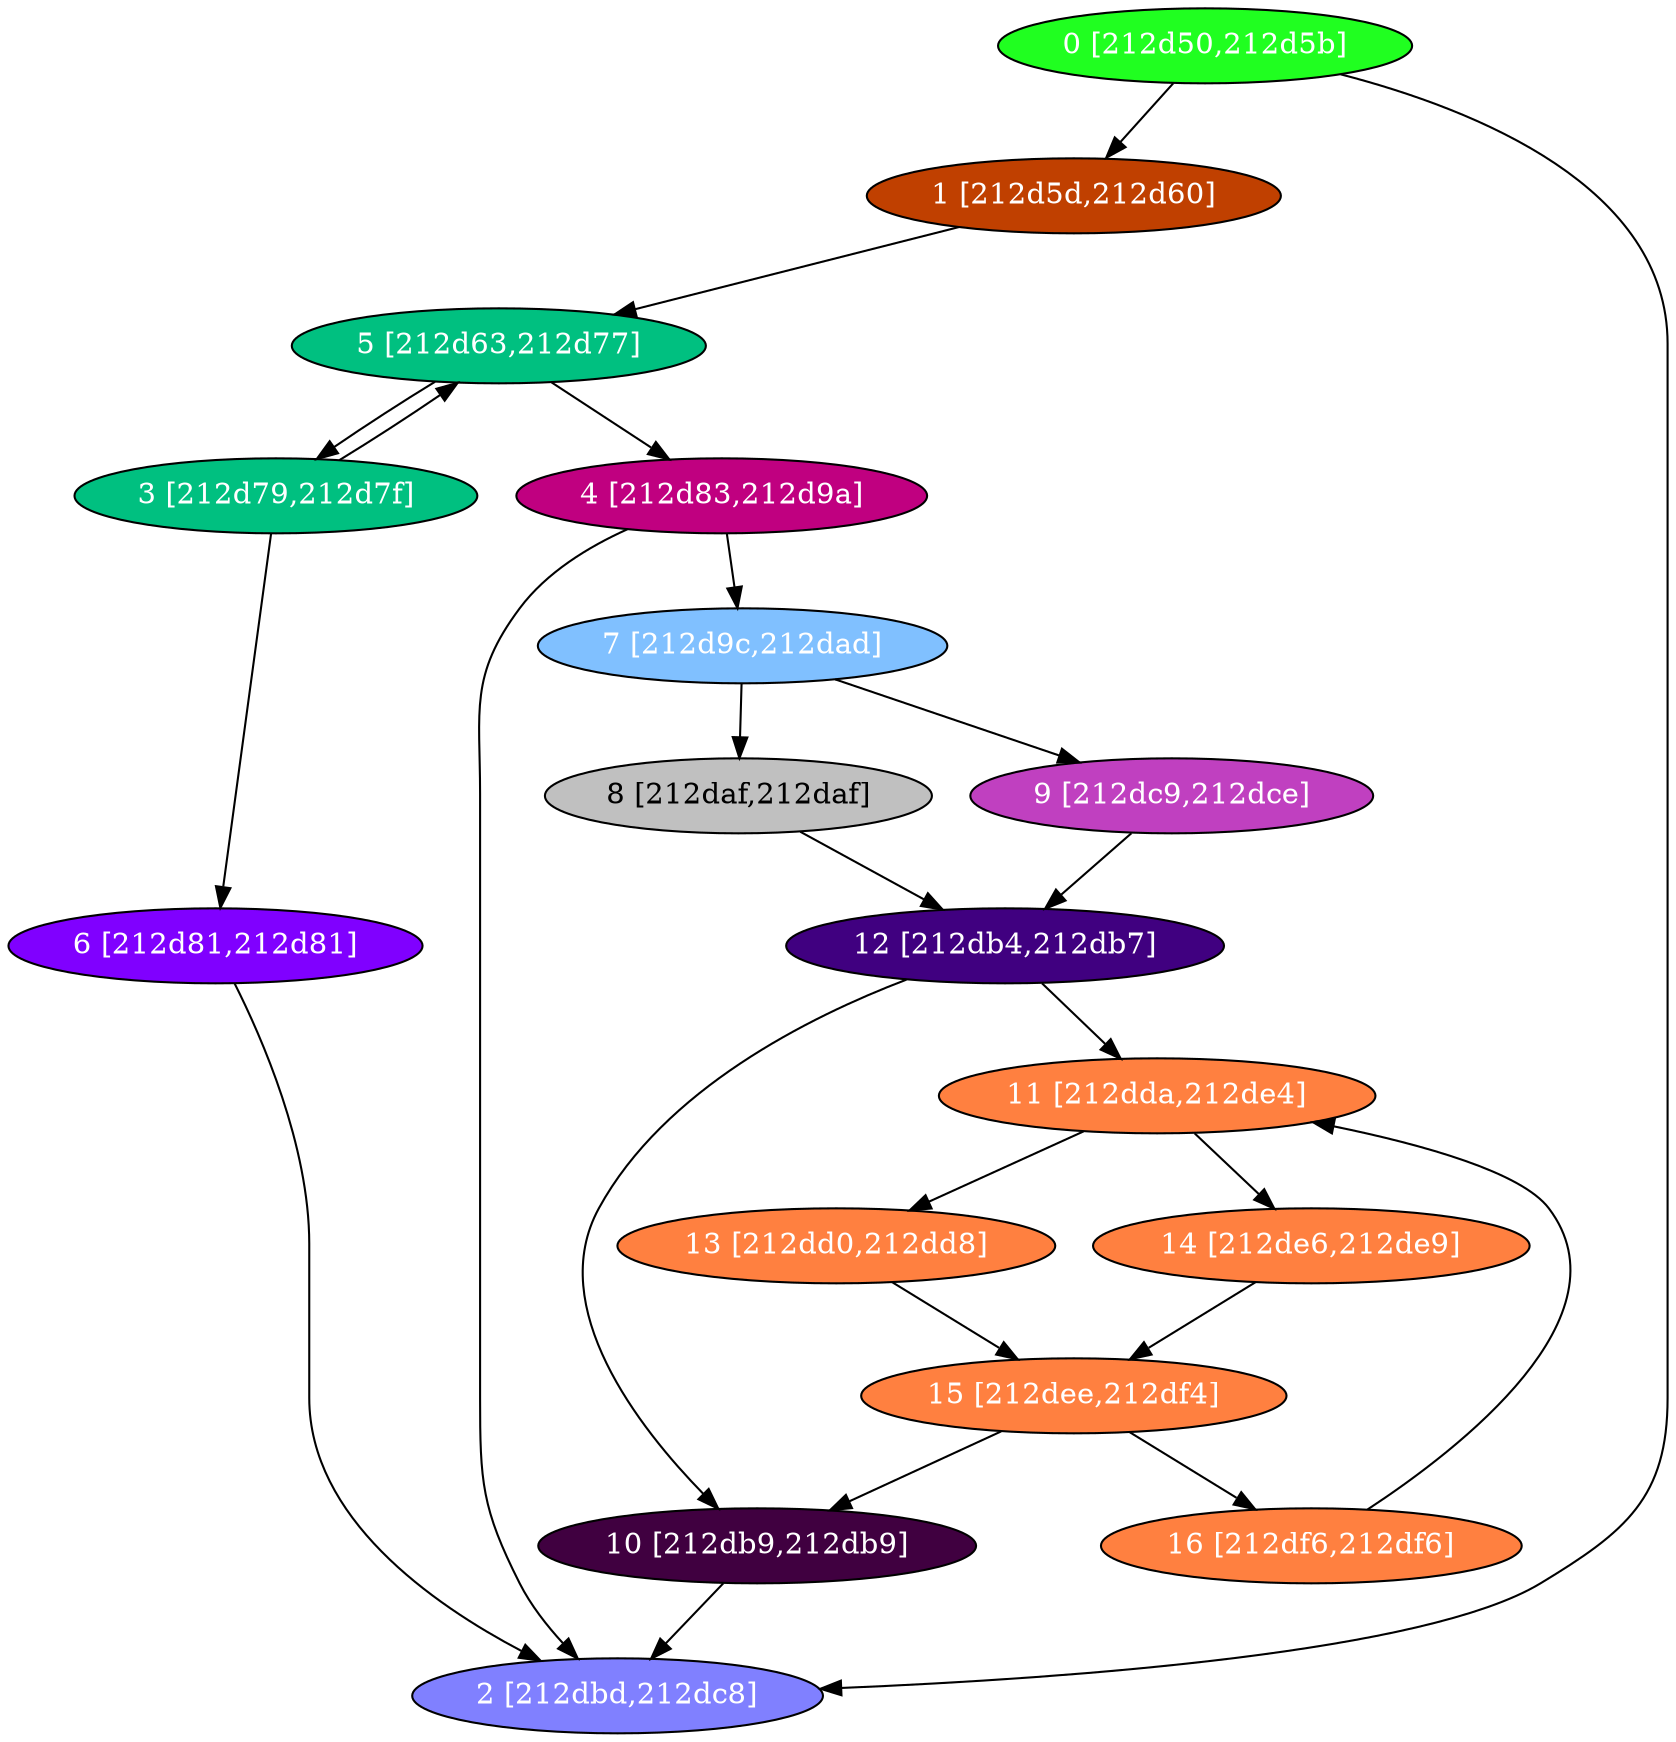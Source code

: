 diGraph libnss3{
	libnss3_0  [style=filled fillcolor="#20FF20" fontcolor="#ffffff" shape=oval label="0 [212d50,212d5b]"]
	libnss3_1  [style=filled fillcolor="#C04000" fontcolor="#ffffff" shape=oval label="1 [212d5d,212d60]"]
	libnss3_2  [style=filled fillcolor="#8080FF" fontcolor="#ffffff" shape=oval label="2 [212dbd,212dc8]"]
	libnss3_3  [style=filled fillcolor="#00C080" fontcolor="#ffffff" shape=oval label="3 [212d79,212d7f]"]
	libnss3_4  [style=filled fillcolor="#C00080" fontcolor="#ffffff" shape=oval label="4 [212d83,212d9a]"]
	libnss3_5  [style=filled fillcolor="#00C080" fontcolor="#ffffff" shape=oval label="5 [212d63,212d77]"]
	libnss3_6  [style=filled fillcolor="#8000FF" fontcolor="#ffffff" shape=oval label="6 [212d81,212d81]"]
	libnss3_7  [style=filled fillcolor="#80C0FF" fontcolor="#ffffff" shape=oval label="7 [212d9c,212dad]"]
	libnss3_8  [style=filled fillcolor="#C0C0C0" fontcolor="#000000" shape=oval label="8 [212daf,212daf]"]
	libnss3_9  [style=filled fillcolor="#C040C0" fontcolor="#ffffff" shape=oval label="9 [212dc9,212dce]"]
	libnss3_a  [style=filled fillcolor="#400040" fontcolor="#ffffff" shape=oval label="10 [212db9,212db9]"]
	libnss3_b  [style=filled fillcolor="#FF8040" fontcolor="#ffffff" shape=oval label="11 [212dda,212de4]"]
	libnss3_c  [style=filled fillcolor="#400080" fontcolor="#ffffff" shape=oval label="12 [212db4,212db7]"]
	libnss3_d  [style=filled fillcolor="#FF8040" fontcolor="#ffffff" shape=oval label="13 [212dd0,212dd8]"]
	libnss3_e  [style=filled fillcolor="#FF8040" fontcolor="#ffffff" shape=oval label="14 [212de6,212de9]"]
	libnss3_f  [style=filled fillcolor="#FF8040" fontcolor="#ffffff" shape=oval label="15 [212dee,212df4]"]
	libnss3_10  [style=filled fillcolor="#FF8040" fontcolor="#ffffff" shape=oval label="16 [212df6,212df6]"]

	libnss3_0 -> libnss3_1
	libnss3_0 -> libnss3_2
	libnss3_1 -> libnss3_5
	libnss3_3 -> libnss3_5
	libnss3_3 -> libnss3_6
	libnss3_4 -> libnss3_2
	libnss3_4 -> libnss3_7
	libnss3_5 -> libnss3_3
	libnss3_5 -> libnss3_4
	libnss3_6 -> libnss3_2
	libnss3_7 -> libnss3_8
	libnss3_7 -> libnss3_9
	libnss3_8 -> libnss3_c
	libnss3_9 -> libnss3_c
	libnss3_a -> libnss3_2
	libnss3_b -> libnss3_d
	libnss3_b -> libnss3_e
	libnss3_c -> libnss3_a
	libnss3_c -> libnss3_b
	libnss3_d -> libnss3_f
	libnss3_e -> libnss3_f
	libnss3_f -> libnss3_a
	libnss3_f -> libnss3_10
	libnss3_10 -> libnss3_b
}